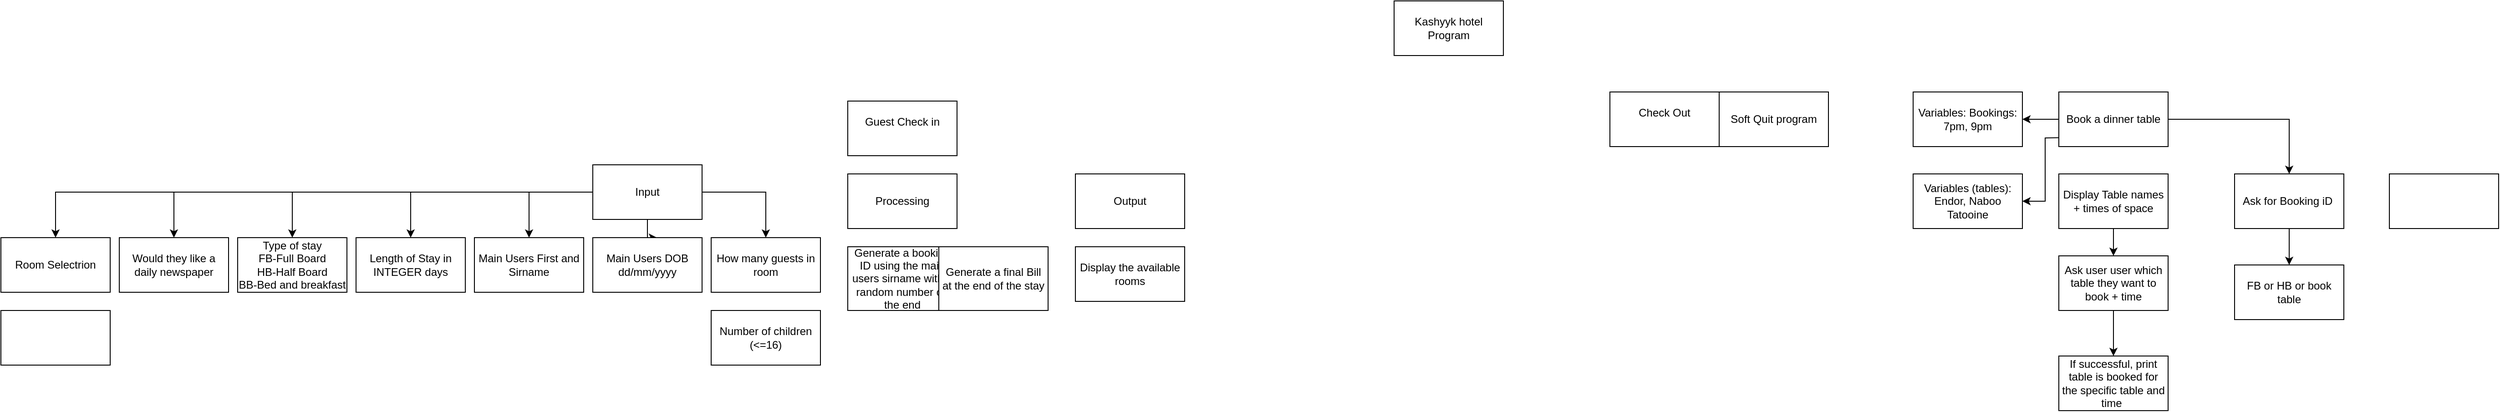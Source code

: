 <mxfile version="22.0.8" type="github">
  <diagram name="Page-1" id="g4rA1UfjoHgd0uxCYoGI">
    <mxGraphModel dx="2848" dy="760" grid="1" gridSize="10" guides="1" tooltips="1" connect="1" arrows="1" fold="1" page="1" pageScale="1" pageWidth="827" pageHeight="1169" math="0" shadow="0">
      <root>
        <mxCell id="0" />
        <mxCell id="1" parent="0" />
        <mxCell id="xWcp2EsW1pXefpogUu0f-1" value="Kashyyk hotel Program" style="rounded=0;whiteSpace=wrap;html=1;" parent="1" vertex="1">
          <mxGeometry x="390" y="100" width="120" height="60" as="geometry" />
        </mxCell>
        <mxCell id="xWcp2EsW1pXefpogUu0f-2" value="&lt;div&gt;Guest Check in&lt;/div&gt;&lt;div&gt;&lt;br&gt;&lt;/div&gt;" style="rounded=0;whiteSpace=wrap;html=1;" parent="1" vertex="1">
          <mxGeometry x="-210" y="210" width="120" height="60" as="geometry" />
        </mxCell>
        <mxCell id="2HaEW5ayOSchESDhEftc-19" style="edgeStyle=orthogonalEdgeStyle;rounded=0;orthogonalLoop=1;jettySize=auto;html=1;entryX=0.5;entryY=0;entryDx=0;entryDy=0;" edge="1" parent="1" source="xWcp2EsW1pXefpogUu0f-3" target="2HaEW5ayOSchESDhEftc-7">
          <mxGeometry relative="1" as="geometry" />
        </mxCell>
        <mxCell id="2HaEW5ayOSchESDhEftc-22" style="edgeStyle=orthogonalEdgeStyle;rounded=0;orthogonalLoop=1;jettySize=auto;html=1;" edge="1" parent="1" source="xWcp2EsW1pXefpogUu0f-3" target="2HaEW5ayOSchESDhEftc-20">
          <mxGeometry relative="1" as="geometry" />
        </mxCell>
        <mxCell id="2HaEW5ayOSchESDhEftc-23" style="edgeStyle=orthogonalEdgeStyle;rounded=0;orthogonalLoop=1;jettySize=auto;html=1;exitX=0;exitY=1;exitDx=0;exitDy=0;entryX=1;entryY=0.5;entryDx=0;entryDy=0;" edge="1" parent="1" target="2HaEW5ayOSchESDhEftc-21">
          <mxGeometry relative="1" as="geometry">
            <mxPoint x="1130.0" y="250.0" as="sourcePoint" />
            <mxPoint x="1090.0" y="310.0" as="targetPoint" />
          </mxGeometry>
        </mxCell>
        <mxCell id="xWcp2EsW1pXefpogUu0f-3" value="Book a dinner table" style="rounded=0;whiteSpace=wrap;html=1;" parent="1" vertex="1">
          <mxGeometry x="1120" y="200" width="120" height="60" as="geometry" />
        </mxCell>
        <mxCell id="xWcp2EsW1pXefpogUu0f-4" value="&lt;div&gt;Check Out&lt;/div&gt;&lt;div&gt;&lt;br&gt;&lt;/div&gt;" style="rounded=0;whiteSpace=wrap;html=1;" parent="1" vertex="1">
          <mxGeometry x="627" y="200" width="120" height="60" as="geometry" />
        </mxCell>
        <mxCell id="xWcp2EsW1pXefpogUu0f-5" value="Soft Quit program" style="rounded=0;whiteSpace=wrap;html=1;" parent="1" vertex="1">
          <mxGeometry x="747" y="200" width="120" height="60" as="geometry" />
        </mxCell>
        <mxCell id="2HaEW5ayOSchESDhEftc-7" value="Ask for Booking iD&amp;nbsp;" style="rounded=0;whiteSpace=wrap;html=1;" vertex="1" parent="1">
          <mxGeometry x="1313" y="290" width="120" height="60" as="geometry" />
        </mxCell>
        <mxCell id="2HaEW5ayOSchESDhEftc-10" value="FB or HB or book table" style="rounded=0;whiteSpace=wrap;html=1;" vertex="1" parent="1">
          <mxGeometry x="1313" y="390" width="120" height="60" as="geometry" />
        </mxCell>
        <mxCell id="87aQEBoh5xDX5XQvqtUe-13" value="" style="edgeStyle=orthogonalEdgeStyle;rounded=0;orthogonalLoop=1;jettySize=auto;html=1;" edge="1" parent="1" source="87aQEBoh5xDX5XQvqtUe-1">
          <mxGeometry relative="1" as="geometry">
            <mxPoint x="-420" y="360" as="targetPoint" />
          </mxGeometry>
        </mxCell>
        <mxCell id="2HaEW5ayOSchESDhEftc-11" value="" style="rounded=0;whiteSpace=wrap;html=1;" vertex="1" parent="1">
          <mxGeometry x="1483" y="290" width="120" height="60" as="geometry" />
        </mxCell>
        <mxCell id="87aQEBoh5xDX5XQvqtUe-14" style="edgeStyle=orthogonalEdgeStyle;rounded=0;orthogonalLoop=1;jettySize=auto;html=1;" edge="1" parent="1" source="87aQEBoh5xDX5XQvqtUe-1" target="87aQEBoh5xDX5XQvqtUe-5">
          <mxGeometry relative="1" as="geometry" />
        </mxCell>
        <mxCell id="2HaEW5ayOSchESDhEftc-13" style="edgeStyle=orthogonalEdgeStyle;rounded=0;orthogonalLoop=1;jettySize=auto;html=1;entryX=0.5;entryY=0;entryDx=0;entryDy=0;" edge="1" parent="1" source="2HaEW5ayOSchESDhEftc-12" target="2HaEW5ayOSchESDhEftc-14">
          <mxGeometry relative="1" as="geometry">
            <mxPoint x="1180" y="410" as="targetPoint" />
          </mxGeometry>
        </mxCell>
        <mxCell id="87aQEBoh5xDX5XQvqtUe-15" style="edgeStyle=orthogonalEdgeStyle;rounded=0;orthogonalLoop=1;jettySize=auto;html=1;entryX=0.5;entryY=0;entryDx=0;entryDy=0;" edge="1" parent="1" source="87aQEBoh5xDX5XQvqtUe-1" target="87aQEBoh5xDX5XQvqtUe-9">
          <mxGeometry relative="1" as="geometry" />
        </mxCell>
        <mxCell id="2HaEW5ayOSchESDhEftc-12" value="Display Table names + times of space" style="rounded=0;whiteSpace=wrap;html=1;" vertex="1" parent="1">
          <mxGeometry x="1120" y="290" width="120" height="60" as="geometry" />
        </mxCell>
        <mxCell id="87aQEBoh5xDX5XQvqtUe-16" style="edgeStyle=orthogonalEdgeStyle;rounded=0;orthogonalLoop=1;jettySize=auto;html=1;entryX=0.5;entryY=0;entryDx=0;entryDy=0;" edge="1" parent="1" source="87aQEBoh5xDX5XQvqtUe-1" target="87aQEBoh5xDX5XQvqtUe-10">
          <mxGeometry relative="1" as="geometry" />
        </mxCell>
        <mxCell id="2HaEW5ayOSchESDhEftc-16" style="edgeStyle=orthogonalEdgeStyle;rounded=0;orthogonalLoop=1;jettySize=auto;html=1;" edge="1" parent="1" source="2HaEW5ayOSchESDhEftc-14">
          <mxGeometry relative="1" as="geometry">
            <mxPoint x="1180" y="490" as="targetPoint" />
          </mxGeometry>
        </mxCell>
        <mxCell id="87aQEBoh5xDX5XQvqtUe-17" style="edgeStyle=orthogonalEdgeStyle;rounded=0;orthogonalLoop=1;jettySize=auto;html=1;entryX=0.5;entryY=0;entryDx=0;entryDy=0;" edge="1" parent="1" source="87aQEBoh5xDX5XQvqtUe-1" target="87aQEBoh5xDX5XQvqtUe-7">
          <mxGeometry relative="1" as="geometry" />
        </mxCell>
        <mxCell id="2HaEW5ayOSchESDhEftc-14" value="Ask user user which table they want to book + time" style="rounded=0;whiteSpace=wrap;html=1;" vertex="1" parent="1">
          <mxGeometry x="1120" y="380" width="120" height="60" as="geometry" />
        </mxCell>
        <mxCell id="87aQEBoh5xDX5XQvqtUe-18" style="edgeStyle=orthogonalEdgeStyle;rounded=0;orthogonalLoop=1;jettySize=auto;html=1;" edge="1" parent="1" source="87aQEBoh5xDX5XQvqtUe-1" target="87aQEBoh5xDX5XQvqtUe-11">
          <mxGeometry relative="1" as="geometry" />
        </mxCell>
        <mxCell id="2HaEW5ayOSchESDhEftc-17" value="If successful, print table is booked for the specific table and time&lt;span style=&quot;white-space: pre;&quot;&gt;&#x9;&lt;/span&gt;" style="rounded=0;whiteSpace=wrap;html=1;" vertex="1" parent="1">
          <mxGeometry x="1120" y="490" width="120" height="60" as="geometry" />
        </mxCell>
        <mxCell id="87aQEBoh5xDX5XQvqtUe-20" style="edgeStyle=orthogonalEdgeStyle;rounded=0;orthogonalLoop=1;jettySize=auto;html=1;" edge="1" parent="1" source="87aQEBoh5xDX5XQvqtUe-1" target="87aQEBoh5xDX5XQvqtUe-19">
          <mxGeometry relative="1" as="geometry" />
        </mxCell>
        <mxCell id="87aQEBoh5xDX5XQvqtUe-1" value="Input" style="rounded=0;whiteSpace=wrap;html=1;" vertex="1" parent="1">
          <mxGeometry x="-490" y="280" width="120" height="60" as="geometry" />
        </mxCell>
        <mxCell id="87aQEBoh5xDX5XQvqtUe-2" value="Processing" style="rounded=0;whiteSpace=wrap;html=1;" vertex="1" parent="1">
          <mxGeometry x="-210" y="290" width="120" height="60" as="geometry" />
        </mxCell>
        <mxCell id="87aQEBoh5xDX5XQvqtUe-5" value="Main Users First and Sirname" style="rounded=0;whiteSpace=wrap;html=1;" vertex="1" parent="1">
          <mxGeometry x="-620" y="360" width="120" height="60" as="geometry" />
        </mxCell>
        <mxCell id="87aQEBoh5xDX5XQvqtUe-6" value="Main Users DOB dd/mm/yyyy" style="rounded=0;whiteSpace=wrap;html=1;" vertex="1" parent="1">
          <mxGeometry x="-490" y="360" width="120" height="60" as="geometry" />
        </mxCell>
        <mxCell id="87aQEBoh5xDX5XQvqtUe-7" value="How many guests in room" style="rounded=0;whiteSpace=wrap;html=1;" vertex="1" parent="1">
          <mxGeometry x="-360" y="360" width="120" height="60" as="geometry" />
        </mxCell>
        <mxCell id="87aQEBoh5xDX5XQvqtUe-8" value="Number of children (&amp;lt;=16)" style="rounded=0;whiteSpace=wrap;html=1;" vertex="1" parent="1">
          <mxGeometry x="-360" y="440" width="120" height="60" as="geometry" />
        </mxCell>
        <mxCell id="87aQEBoh5xDX5XQvqtUe-9" value="Length of Stay in INTEGER days" style="rounded=0;whiteSpace=wrap;html=1;" vertex="1" parent="1">
          <mxGeometry x="-750" y="360" width="120" height="60" as="geometry" />
        </mxCell>
        <mxCell id="87aQEBoh5xDX5XQvqtUe-10" value="Type of stay&lt;br&gt;&lt;div&gt;FB-Full Board&lt;/div&gt;&lt;div&gt;HB-Half Board&lt;/div&gt;&lt;div&gt;BB-Bed and breakfast&lt;br&gt;&lt;/div&gt;" style="rounded=0;whiteSpace=wrap;html=1;" vertex="1" parent="1">
          <mxGeometry x="-880" y="360" width="120" height="60" as="geometry" />
        </mxCell>
        <mxCell id="87aQEBoh5xDX5XQvqtUe-11" value="Would they like a daily newspaper" style="rounded=0;whiteSpace=wrap;html=1;" vertex="1" parent="1">
          <mxGeometry x="-1010" y="360" width="120" height="60" as="geometry" />
        </mxCell>
        <mxCell id="87aQEBoh5xDX5XQvqtUe-19" value="Room Selectrion" style="rounded=0;whiteSpace=wrap;html=1;" vertex="1" parent="1">
          <mxGeometry x="-1140" y="360" width="120" height="60" as="geometry" />
        </mxCell>
        <mxCell id="87aQEBoh5xDX5XQvqtUe-21" value="Generate a booking ID using the main users sirname with a random number on the end" style="rounded=0;whiteSpace=wrap;html=1;" vertex="1" parent="1">
          <mxGeometry x="-210" y="370" width="120" height="70" as="geometry" />
        </mxCell>
        <mxCell id="87aQEBoh5xDX5XQvqtUe-22" value="Output" style="rounded=0;whiteSpace=wrap;html=1;" vertex="1" parent="1">
          <mxGeometry x="40" y="290" width="120" height="60" as="geometry" />
        </mxCell>
        <mxCell id="87aQEBoh5xDX5XQvqtUe-23" value="Display the available rooms" style="rounded=0;whiteSpace=wrap;html=1;" vertex="1" parent="1">
          <mxGeometry x="40" y="370" width="120" height="60" as="geometry" />
        </mxCell>
        <mxCell id="87aQEBoh5xDX5XQvqtUe-24" value="" style="rounded=0;whiteSpace=wrap;html=1;" vertex="1" parent="1">
          <mxGeometry x="-1140" y="440" width="120" height="60" as="geometry" />
        </mxCell>
        <mxCell id="87aQEBoh5xDX5XQvqtUe-25" value="Generate a final Bill at the end of the stay" style="rounded=0;whiteSpace=wrap;html=1;" vertex="1" parent="1">
          <mxGeometry x="-110" y="370" width="120" height="70" as="geometry" />
        </mxCell>
        <mxCell id="2HaEW5ayOSchESDhEftc-8" style="edgeStyle=orthogonalEdgeStyle;rounded=0;orthogonalLoop=1;jettySize=auto;html=1;entryX=0.5;entryY=0;entryDx=0;entryDy=0;" edge="1" parent="1" source="2HaEW5ayOSchESDhEftc-7" target="2HaEW5ayOSchESDhEftc-10">
          <mxGeometry relative="1" as="geometry">
            <mxPoint x="1300" y="350" as="targetPoint" />
          </mxGeometry>
        </mxCell>
        <mxCell id="2HaEW5ayOSchESDhEftc-20" value="Variables: Bookings: 7pm, 9pm" style="rounded=0;whiteSpace=wrap;html=1;" vertex="1" parent="1">
          <mxGeometry x="960" y="200" width="120" height="60" as="geometry" />
        </mxCell>
        <mxCell id="2HaEW5ayOSchESDhEftc-21" value="Variables (tables): Endor, Naboo Tatooine" style="rounded=0;whiteSpace=wrap;html=1;" vertex="1" parent="1">
          <mxGeometry x="960" y="290" width="120" height="60" as="geometry" />
        </mxCell>
      </root>
    </mxGraphModel>
  </diagram>
</mxfile>
